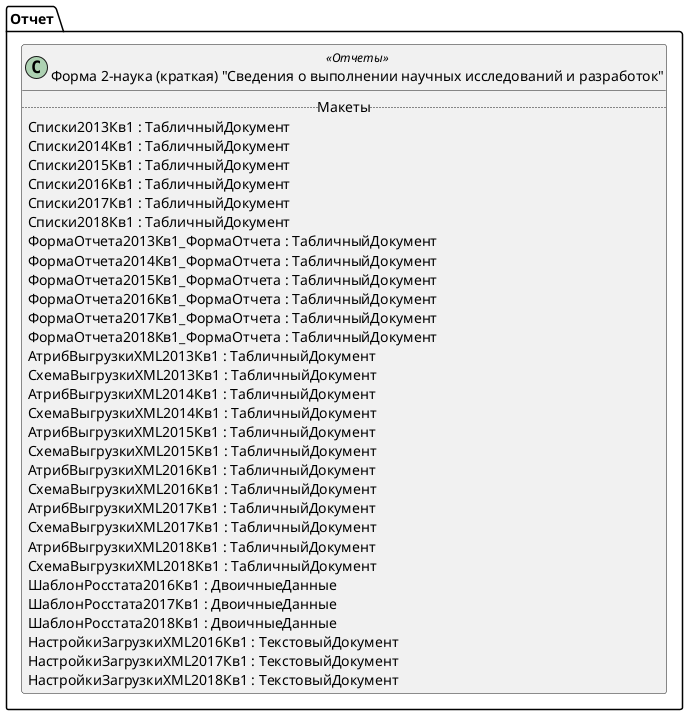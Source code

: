 ﻿@startuml РегламентированныйОтчетСтатистикаФорма2НаукаКр
'!include templates.wsd
'..\include templates.wsd
class Отчет.РегламентированныйОтчетСтатистикаФорма2НаукаКр as "Форма 2-наука (краткая) "Сведения о выполнении научных исследований и разработок"" <<Отчеты>>
{
..Макеты..
Списки2013Кв1 : ТабличныйДокумент
Списки2014Кв1 : ТабличныйДокумент
Списки2015Кв1 : ТабличныйДокумент
Списки2016Кв1 : ТабличныйДокумент
Списки2017Кв1 : ТабличныйДокумент
Списки2018Кв1 : ТабличныйДокумент
ФормаОтчета2013Кв1_ФормаОтчета : ТабличныйДокумент
ФормаОтчета2014Кв1_ФормаОтчета : ТабличныйДокумент
ФормаОтчета2015Кв1_ФормаОтчета : ТабличныйДокумент
ФормаОтчета2016Кв1_ФормаОтчета : ТабличныйДокумент
ФормаОтчета2017Кв1_ФормаОтчета : ТабличныйДокумент
ФормаОтчета2018Кв1_ФормаОтчета : ТабличныйДокумент
АтрибВыгрузкиXML2013Кв1 : ТабличныйДокумент
СхемаВыгрузкиXML2013Кв1 : ТабличныйДокумент
АтрибВыгрузкиXML2014Кв1 : ТабличныйДокумент
СхемаВыгрузкиXML2014Кв1 : ТабличныйДокумент
АтрибВыгрузкиXML2015Кв1 : ТабличныйДокумент
СхемаВыгрузкиXML2015Кв1 : ТабличныйДокумент
АтрибВыгрузкиXML2016Кв1 : ТабличныйДокумент
СхемаВыгрузкиXML2016Кв1 : ТабличныйДокумент
АтрибВыгрузкиXML2017Кв1 : ТабличныйДокумент
СхемаВыгрузкиXML2017Кв1 : ТабличныйДокумент
АтрибВыгрузкиXML2018Кв1 : ТабличныйДокумент
СхемаВыгрузкиXML2018Кв1 : ТабличныйДокумент
ШаблонРосстата2016Кв1 : ДвоичныеДанные
ШаблонРосстата2017Кв1 : ДвоичныеДанные
ШаблонРосстата2018Кв1 : ДвоичныеДанные
НастройкиЗагрузкиXML2016Кв1 : ТекстовыйДокумент
НастройкиЗагрузкиXML2017Кв1 : ТекстовыйДокумент
НастройкиЗагрузкиXML2018Кв1 : ТекстовыйДокумент
}
@enduml
